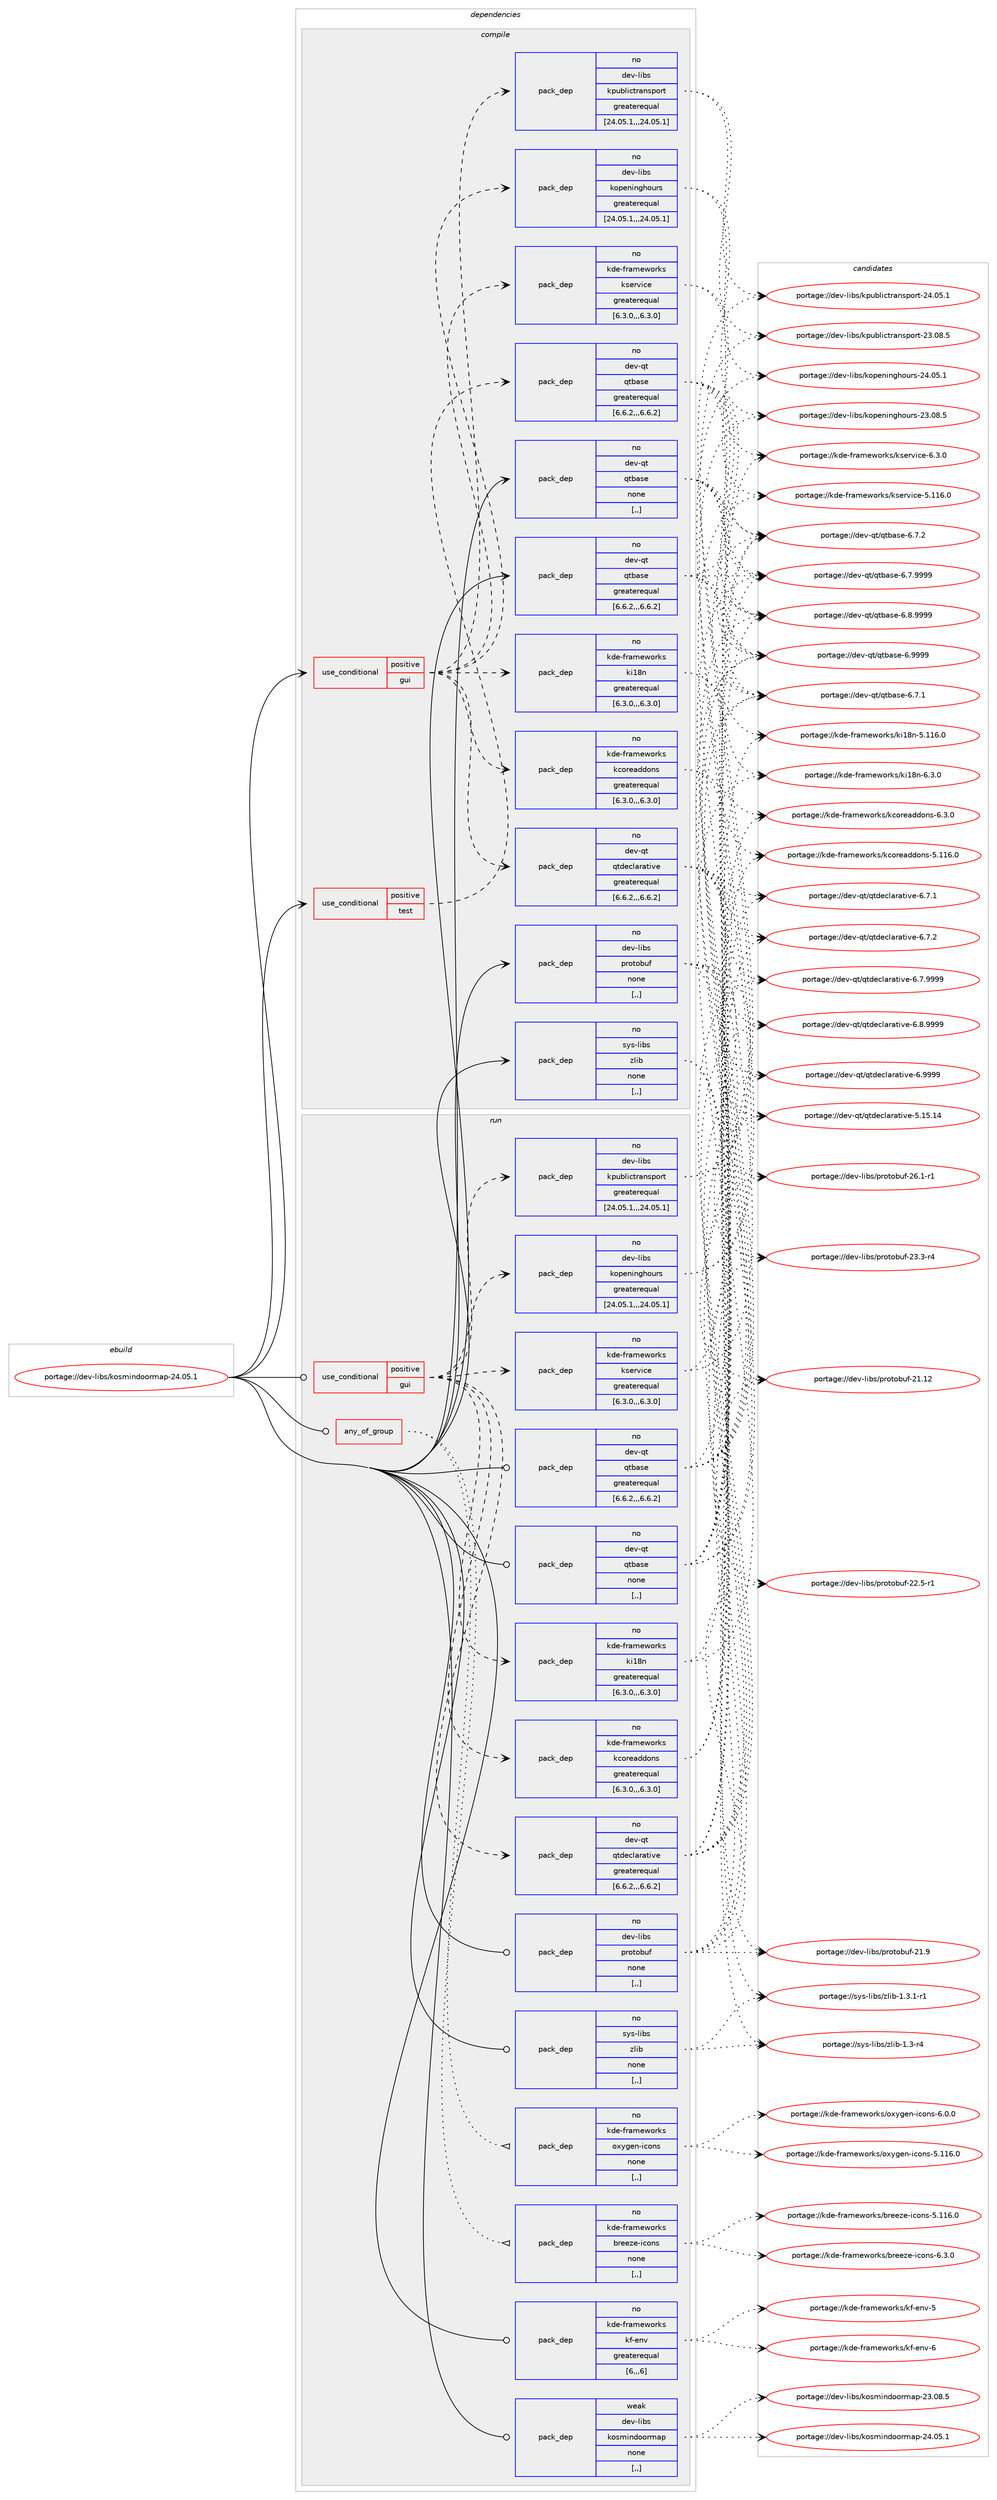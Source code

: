 digraph prolog {

# *************
# Graph options
# *************

newrank=true;
concentrate=true;
compound=true;
graph [rankdir=LR,fontname=Helvetica,fontsize=10,ranksep=1.5];#, ranksep=2.5, nodesep=0.2];
edge  [arrowhead=vee];
node  [fontname=Helvetica,fontsize=10];

# **********
# The ebuild
# **********

subgraph cluster_leftcol {
color=gray;
rank=same;
label=<<i>ebuild</i>>;
id [label="portage://dev-libs/kosmindoormap-24.05.1", color=red, width=4, href="../dev-libs/kosmindoormap-24.05.1.svg"];
}

# ****************
# The dependencies
# ****************

subgraph cluster_midcol {
color=gray;
label=<<i>dependencies</i>>;
subgraph cluster_compile {
fillcolor="#eeeeee";
style=filled;
label=<<i>compile</i>>;
subgraph cond25821 {
dependency106270 [label=<<TABLE BORDER="0" CELLBORDER="1" CELLSPACING="0" CELLPADDING="4"><TR><TD ROWSPAN="3" CELLPADDING="10">use_conditional</TD></TR><TR><TD>positive</TD></TR><TR><TD>gui</TD></TR></TABLE>>, shape=none, color=red];
subgraph pack79304 {
dependency106271 [label=<<TABLE BORDER="0" CELLBORDER="1" CELLSPACING="0" CELLPADDING="4" WIDTH="220"><TR><TD ROWSPAN="6" CELLPADDING="30">pack_dep</TD></TR><TR><TD WIDTH="110">no</TD></TR><TR><TD>dev-libs</TD></TR><TR><TD>kopeninghours</TD></TR><TR><TD>greaterequal</TD></TR><TR><TD>[24.05.1,,,24.05.1]</TD></TR></TABLE>>, shape=none, color=blue];
}
dependency106270:e -> dependency106271:w [weight=20,style="dashed",arrowhead="vee"];
subgraph pack79305 {
dependency106272 [label=<<TABLE BORDER="0" CELLBORDER="1" CELLSPACING="0" CELLPADDING="4" WIDTH="220"><TR><TD ROWSPAN="6" CELLPADDING="30">pack_dep</TD></TR><TR><TD WIDTH="110">no</TD></TR><TR><TD>dev-libs</TD></TR><TR><TD>kpublictransport</TD></TR><TR><TD>greaterequal</TD></TR><TR><TD>[24.05.1,,,24.05.1]</TD></TR></TABLE>>, shape=none, color=blue];
}
dependency106270:e -> dependency106272:w [weight=20,style="dashed",arrowhead="vee"];
subgraph pack79306 {
dependency106273 [label=<<TABLE BORDER="0" CELLBORDER="1" CELLSPACING="0" CELLPADDING="4" WIDTH="220"><TR><TD ROWSPAN="6" CELLPADDING="30">pack_dep</TD></TR><TR><TD WIDTH="110">no</TD></TR><TR><TD>dev-qt</TD></TR><TR><TD>qtdeclarative</TD></TR><TR><TD>greaterequal</TD></TR><TR><TD>[6.6.2,,,6.6.2]</TD></TR></TABLE>>, shape=none, color=blue];
}
dependency106270:e -> dependency106273:w [weight=20,style="dashed",arrowhead="vee"];
subgraph pack79307 {
dependency106274 [label=<<TABLE BORDER="0" CELLBORDER="1" CELLSPACING="0" CELLPADDING="4" WIDTH="220"><TR><TD ROWSPAN="6" CELLPADDING="30">pack_dep</TD></TR><TR><TD WIDTH="110">no</TD></TR><TR><TD>kde-frameworks</TD></TR><TR><TD>kcoreaddons</TD></TR><TR><TD>greaterequal</TD></TR><TR><TD>[6.3.0,,,6.3.0]</TD></TR></TABLE>>, shape=none, color=blue];
}
dependency106270:e -> dependency106274:w [weight=20,style="dashed",arrowhead="vee"];
subgraph pack79308 {
dependency106275 [label=<<TABLE BORDER="0" CELLBORDER="1" CELLSPACING="0" CELLPADDING="4" WIDTH="220"><TR><TD ROWSPAN="6" CELLPADDING="30">pack_dep</TD></TR><TR><TD WIDTH="110">no</TD></TR><TR><TD>kde-frameworks</TD></TR><TR><TD>ki18n</TD></TR><TR><TD>greaterequal</TD></TR><TR><TD>[6.3.0,,,6.3.0]</TD></TR></TABLE>>, shape=none, color=blue];
}
dependency106270:e -> dependency106275:w [weight=20,style="dashed",arrowhead="vee"];
subgraph pack79309 {
dependency106276 [label=<<TABLE BORDER="0" CELLBORDER="1" CELLSPACING="0" CELLPADDING="4" WIDTH="220"><TR><TD ROWSPAN="6" CELLPADDING="30">pack_dep</TD></TR><TR><TD WIDTH="110">no</TD></TR><TR><TD>kde-frameworks</TD></TR><TR><TD>kservice</TD></TR><TR><TD>greaterequal</TD></TR><TR><TD>[6.3.0,,,6.3.0]</TD></TR></TABLE>>, shape=none, color=blue];
}
dependency106270:e -> dependency106276:w [weight=20,style="dashed",arrowhead="vee"];
}
id:e -> dependency106270:w [weight=20,style="solid",arrowhead="vee"];
subgraph cond25822 {
dependency106277 [label=<<TABLE BORDER="0" CELLBORDER="1" CELLSPACING="0" CELLPADDING="4"><TR><TD ROWSPAN="3" CELLPADDING="10">use_conditional</TD></TR><TR><TD>positive</TD></TR><TR><TD>test</TD></TR></TABLE>>, shape=none, color=red];
subgraph pack79310 {
dependency106278 [label=<<TABLE BORDER="0" CELLBORDER="1" CELLSPACING="0" CELLPADDING="4" WIDTH="220"><TR><TD ROWSPAN="6" CELLPADDING="30">pack_dep</TD></TR><TR><TD WIDTH="110">no</TD></TR><TR><TD>dev-qt</TD></TR><TR><TD>qtbase</TD></TR><TR><TD>greaterequal</TD></TR><TR><TD>[6.6.2,,,6.6.2]</TD></TR></TABLE>>, shape=none, color=blue];
}
dependency106277:e -> dependency106278:w [weight=20,style="dashed",arrowhead="vee"];
}
id:e -> dependency106277:w [weight=20,style="solid",arrowhead="vee"];
subgraph pack79311 {
dependency106279 [label=<<TABLE BORDER="0" CELLBORDER="1" CELLSPACING="0" CELLPADDING="4" WIDTH="220"><TR><TD ROWSPAN="6" CELLPADDING="30">pack_dep</TD></TR><TR><TD WIDTH="110">no</TD></TR><TR><TD>dev-libs</TD></TR><TR><TD>protobuf</TD></TR><TR><TD>none</TD></TR><TR><TD>[,,]</TD></TR></TABLE>>, shape=none, color=blue];
}
id:e -> dependency106279:w [weight=20,style="solid",arrowhead="vee"];
subgraph pack79312 {
dependency106280 [label=<<TABLE BORDER="0" CELLBORDER="1" CELLSPACING="0" CELLPADDING="4" WIDTH="220"><TR><TD ROWSPAN="6" CELLPADDING="30">pack_dep</TD></TR><TR><TD WIDTH="110">no</TD></TR><TR><TD>dev-qt</TD></TR><TR><TD>qtbase</TD></TR><TR><TD>greaterequal</TD></TR><TR><TD>[6.6.2,,,6.6.2]</TD></TR></TABLE>>, shape=none, color=blue];
}
id:e -> dependency106280:w [weight=20,style="solid",arrowhead="vee"];
subgraph pack79313 {
dependency106281 [label=<<TABLE BORDER="0" CELLBORDER="1" CELLSPACING="0" CELLPADDING="4" WIDTH="220"><TR><TD ROWSPAN="6" CELLPADDING="30">pack_dep</TD></TR><TR><TD WIDTH="110">no</TD></TR><TR><TD>dev-qt</TD></TR><TR><TD>qtbase</TD></TR><TR><TD>none</TD></TR><TR><TD>[,,]</TD></TR></TABLE>>, shape=none, color=blue];
}
id:e -> dependency106281:w [weight=20,style="solid",arrowhead="vee"];
subgraph pack79314 {
dependency106282 [label=<<TABLE BORDER="0" CELLBORDER="1" CELLSPACING="0" CELLPADDING="4" WIDTH="220"><TR><TD ROWSPAN="6" CELLPADDING="30">pack_dep</TD></TR><TR><TD WIDTH="110">no</TD></TR><TR><TD>sys-libs</TD></TR><TR><TD>zlib</TD></TR><TR><TD>none</TD></TR><TR><TD>[,,]</TD></TR></TABLE>>, shape=none, color=blue];
}
id:e -> dependency106282:w [weight=20,style="solid",arrowhead="vee"];
}
subgraph cluster_compileandrun {
fillcolor="#eeeeee";
style=filled;
label=<<i>compile and run</i>>;
}
subgraph cluster_run {
fillcolor="#eeeeee";
style=filled;
label=<<i>run</i>>;
subgraph any1005 {
dependency106283 [label=<<TABLE BORDER="0" CELLBORDER="1" CELLSPACING="0" CELLPADDING="4"><TR><TD CELLPADDING="10">any_of_group</TD></TR></TABLE>>, shape=none, color=red];subgraph pack79315 {
dependency106284 [label=<<TABLE BORDER="0" CELLBORDER="1" CELLSPACING="0" CELLPADDING="4" WIDTH="220"><TR><TD ROWSPAN="6" CELLPADDING="30">pack_dep</TD></TR><TR><TD WIDTH="110">no</TD></TR><TR><TD>kde-frameworks</TD></TR><TR><TD>breeze-icons</TD></TR><TR><TD>none</TD></TR><TR><TD>[,,]</TD></TR></TABLE>>, shape=none, color=blue];
}
dependency106283:e -> dependency106284:w [weight=20,style="dotted",arrowhead="oinv"];
subgraph pack79316 {
dependency106285 [label=<<TABLE BORDER="0" CELLBORDER="1" CELLSPACING="0" CELLPADDING="4" WIDTH="220"><TR><TD ROWSPAN="6" CELLPADDING="30">pack_dep</TD></TR><TR><TD WIDTH="110">no</TD></TR><TR><TD>kde-frameworks</TD></TR><TR><TD>oxygen-icons</TD></TR><TR><TD>none</TD></TR><TR><TD>[,,]</TD></TR></TABLE>>, shape=none, color=blue];
}
dependency106283:e -> dependency106285:w [weight=20,style="dotted",arrowhead="oinv"];
}
id:e -> dependency106283:w [weight=20,style="solid",arrowhead="odot"];
subgraph cond25823 {
dependency106286 [label=<<TABLE BORDER="0" CELLBORDER="1" CELLSPACING="0" CELLPADDING="4"><TR><TD ROWSPAN="3" CELLPADDING="10">use_conditional</TD></TR><TR><TD>positive</TD></TR><TR><TD>gui</TD></TR></TABLE>>, shape=none, color=red];
subgraph pack79317 {
dependency106287 [label=<<TABLE BORDER="0" CELLBORDER="1" CELLSPACING="0" CELLPADDING="4" WIDTH="220"><TR><TD ROWSPAN="6" CELLPADDING="30">pack_dep</TD></TR><TR><TD WIDTH="110">no</TD></TR><TR><TD>dev-libs</TD></TR><TR><TD>kopeninghours</TD></TR><TR><TD>greaterequal</TD></TR><TR><TD>[24.05.1,,,24.05.1]</TD></TR></TABLE>>, shape=none, color=blue];
}
dependency106286:e -> dependency106287:w [weight=20,style="dashed",arrowhead="vee"];
subgraph pack79318 {
dependency106288 [label=<<TABLE BORDER="0" CELLBORDER="1" CELLSPACING="0" CELLPADDING="4" WIDTH="220"><TR><TD ROWSPAN="6" CELLPADDING="30">pack_dep</TD></TR><TR><TD WIDTH="110">no</TD></TR><TR><TD>dev-libs</TD></TR><TR><TD>kpublictransport</TD></TR><TR><TD>greaterequal</TD></TR><TR><TD>[24.05.1,,,24.05.1]</TD></TR></TABLE>>, shape=none, color=blue];
}
dependency106286:e -> dependency106288:w [weight=20,style="dashed",arrowhead="vee"];
subgraph pack79319 {
dependency106289 [label=<<TABLE BORDER="0" CELLBORDER="1" CELLSPACING="0" CELLPADDING="4" WIDTH="220"><TR><TD ROWSPAN="6" CELLPADDING="30">pack_dep</TD></TR><TR><TD WIDTH="110">no</TD></TR><TR><TD>dev-qt</TD></TR><TR><TD>qtdeclarative</TD></TR><TR><TD>greaterequal</TD></TR><TR><TD>[6.6.2,,,6.6.2]</TD></TR></TABLE>>, shape=none, color=blue];
}
dependency106286:e -> dependency106289:w [weight=20,style="dashed",arrowhead="vee"];
subgraph pack79320 {
dependency106290 [label=<<TABLE BORDER="0" CELLBORDER="1" CELLSPACING="0" CELLPADDING="4" WIDTH="220"><TR><TD ROWSPAN="6" CELLPADDING="30">pack_dep</TD></TR><TR><TD WIDTH="110">no</TD></TR><TR><TD>kde-frameworks</TD></TR><TR><TD>kcoreaddons</TD></TR><TR><TD>greaterequal</TD></TR><TR><TD>[6.3.0,,,6.3.0]</TD></TR></TABLE>>, shape=none, color=blue];
}
dependency106286:e -> dependency106290:w [weight=20,style="dashed",arrowhead="vee"];
subgraph pack79321 {
dependency106291 [label=<<TABLE BORDER="0" CELLBORDER="1" CELLSPACING="0" CELLPADDING="4" WIDTH="220"><TR><TD ROWSPAN="6" CELLPADDING="30">pack_dep</TD></TR><TR><TD WIDTH="110">no</TD></TR><TR><TD>kde-frameworks</TD></TR><TR><TD>ki18n</TD></TR><TR><TD>greaterequal</TD></TR><TR><TD>[6.3.0,,,6.3.0]</TD></TR></TABLE>>, shape=none, color=blue];
}
dependency106286:e -> dependency106291:w [weight=20,style="dashed",arrowhead="vee"];
subgraph pack79322 {
dependency106292 [label=<<TABLE BORDER="0" CELLBORDER="1" CELLSPACING="0" CELLPADDING="4" WIDTH="220"><TR><TD ROWSPAN="6" CELLPADDING="30">pack_dep</TD></TR><TR><TD WIDTH="110">no</TD></TR><TR><TD>kde-frameworks</TD></TR><TR><TD>kservice</TD></TR><TR><TD>greaterequal</TD></TR><TR><TD>[6.3.0,,,6.3.0]</TD></TR></TABLE>>, shape=none, color=blue];
}
dependency106286:e -> dependency106292:w [weight=20,style="dashed",arrowhead="vee"];
}
id:e -> dependency106286:w [weight=20,style="solid",arrowhead="odot"];
subgraph pack79323 {
dependency106293 [label=<<TABLE BORDER="0" CELLBORDER="1" CELLSPACING="0" CELLPADDING="4" WIDTH="220"><TR><TD ROWSPAN="6" CELLPADDING="30">pack_dep</TD></TR><TR><TD WIDTH="110">no</TD></TR><TR><TD>dev-libs</TD></TR><TR><TD>protobuf</TD></TR><TR><TD>none</TD></TR><TR><TD>[,,]</TD></TR></TABLE>>, shape=none, color=blue];
}
id:e -> dependency106293:w [weight=20,style="solid",arrowhead="odot"];
subgraph pack79324 {
dependency106294 [label=<<TABLE BORDER="0" CELLBORDER="1" CELLSPACING="0" CELLPADDING="4" WIDTH="220"><TR><TD ROWSPAN="6" CELLPADDING="30">pack_dep</TD></TR><TR><TD WIDTH="110">no</TD></TR><TR><TD>dev-qt</TD></TR><TR><TD>qtbase</TD></TR><TR><TD>greaterequal</TD></TR><TR><TD>[6.6.2,,,6.6.2]</TD></TR></TABLE>>, shape=none, color=blue];
}
id:e -> dependency106294:w [weight=20,style="solid",arrowhead="odot"];
subgraph pack79325 {
dependency106295 [label=<<TABLE BORDER="0" CELLBORDER="1" CELLSPACING="0" CELLPADDING="4" WIDTH="220"><TR><TD ROWSPAN="6" CELLPADDING="30">pack_dep</TD></TR><TR><TD WIDTH="110">no</TD></TR><TR><TD>dev-qt</TD></TR><TR><TD>qtbase</TD></TR><TR><TD>none</TD></TR><TR><TD>[,,]</TD></TR></TABLE>>, shape=none, color=blue];
}
id:e -> dependency106295:w [weight=20,style="solid",arrowhead="odot"];
subgraph pack79326 {
dependency106296 [label=<<TABLE BORDER="0" CELLBORDER="1" CELLSPACING="0" CELLPADDING="4" WIDTH="220"><TR><TD ROWSPAN="6" CELLPADDING="30">pack_dep</TD></TR><TR><TD WIDTH="110">no</TD></TR><TR><TD>kde-frameworks</TD></TR><TR><TD>kf-env</TD></TR><TR><TD>greaterequal</TD></TR><TR><TD>[6,,,6]</TD></TR></TABLE>>, shape=none, color=blue];
}
id:e -> dependency106296:w [weight=20,style="solid",arrowhead="odot"];
subgraph pack79327 {
dependency106297 [label=<<TABLE BORDER="0" CELLBORDER="1" CELLSPACING="0" CELLPADDING="4" WIDTH="220"><TR><TD ROWSPAN="6" CELLPADDING="30">pack_dep</TD></TR><TR><TD WIDTH="110">no</TD></TR><TR><TD>sys-libs</TD></TR><TR><TD>zlib</TD></TR><TR><TD>none</TD></TR><TR><TD>[,,]</TD></TR></TABLE>>, shape=none, color=blue];
}
id:e -> dependency106297:w [weight=20,style="solid",arrowhead="odot"];
subgraph pack79328 {
dependency106298 [label=<<TABLE BORDER="0" CELLBORDER="1" CELLSPACING="0" CELLPADDING="4" WIDTH="220"><TR><TD ROWSPAN="6" CELLPADDING="30">pack_dep</TD></TR><TR><TD WIDTH="110">weak</TD></TR><TR><TD>dev-libs</TD></TR><TR><TD>kosmindoormap</TD></TR><TR><TD>none</TD></TR><TR><TD>[,,]</TD></TR></TABLE>>, shape=none, color=blue];
}
id:e -> dependency106298:w [weight=20,style="solid",arrowhead="odot"];
}
}

# **************
# The candidates
# **************

subgraph cluster_choices {
rank=same;
color=gray;
label=<<i>candidates</i>>;

subgraph choice79304 {
color=black;
nodesep=1;
choice1001011184510810598115471071111121011101051101031041111171141154550514648564653 [label="portage://dev-libs/kopeninghours-23.08.5", color=red, width=4,href="../dev-libs/kopeninghours-23.08.5.svg"];
choice1001011184510810598115471071111121011101051101031041111171141154550524648534649 [label="portage://dev-libs/kopeninghours-24.05.1", color=red, width=4,href="../dev-libs/kopeninghours-24.05.1.svg"];
dependency106271:e -> choice1001011184510810598115471071111121011101051101031041111171141154550514648564653:w [style=dotted,weight="100"];
dependency106271:e -> choice1001011184510810598115471071111121011101051101031041111171141154550524648534649:w [style=dotted,weight="100"];
}
subgraph choice79305 {
color=black;
nodesep=1;
choice1001011184510810598115471071121179810810599116114971101151121111141164550514648564653 [label="portage://dev-libs/kpublictransport-23.08.5", color=red, width=4,href="../dev-libs/kpublictransport-23.08.5.svg"];
choice1001011184510810598115471071121179810810599116114971101151121111141164550524648534649 [label="portage://dev-libs/kpublictransport-24.05.1", color=red, width=4,href="../dev-libs/kpublictransport-24.05.1.svg"];
dependency106272:e -> choice1001011184510810598115471071121179810810599116114971101151121111141164550514648564653:w [style=dotted,weight="100"];
dependency106272:e -> choice1001011184510810598115471071121179810810599116114971101151121111141164550524648534649:w [style=dotted,weight="100"];
}
subgraph choice79306 {
color=black;
nodesep=1;
choice10010111845113116471131161001019910897114971161051181014553464953464952 [label="portage://dev-qt/qtdeclarative-5.15.14", color=red, width=4,href="../dev-qt/qtdeclarative-5.15.14.svg"];
choice1001011184511311647113116100101991089711497116105118101455446554649 [label="portage://dev-qt/qtdeclarative-6.7.1", color=red, width=4,href="../dev-qt/qtdeclarative-6.7.1.svg"];
choice1001011184511311647113116100101991089711497116105118101455446554650 [label="portage://dev-qt/qtdeclarative-6.7.2", color=red, width=4,href="../dev-qt/qtdeclarative-6.7.2.svg"];
choice1001011184511311647113116100101991089711497116105118101455446554657575757 [label="portage://dev-qt/qtdeclarative-6.7.9999", color=red, width=4,href="../dev-qt/qtdeclarative-6.7.9999.svg"];
choice1001011184511311647113116100101991089711497116105118101455446564657575757 [label="portage://dev-qt/qtdeclarative-6.8.9999", color=red, width=4,href="../dev-qt/qtdeclarative-6.8.9999.svg"];
choice100101118451131164711311610010199108971149711610511810145544657575757 [label="portage://dev-qt/qtdeclarative-6.9999", color=red, width=4,href="../dev-qt/qtdeclarative-6.9999.svg"];
dependency106273:e -> choice10010111845113116471131161001019910897114971161051181014553464953464952:w [style=dotted,weight="100"];
dependency106273:e -> choice1001011184511311647113116100101991089711497116105118101455446554649:w [style=dotted,weight="100"];
dependency106273:e -> choice1001011184511311647113116100101991089711497116105118101455446554650:w [style=dotted,weight="100"];
dependency106273:e -> choice1001011184511311647113116100101991089711497116105118101455446554657575757:w [style=dotted,weight="100"];
dependency106273:e -> choice1001011184511311647113116100101991089711497116105118101455446564657575757:w [style=dotted,weight="100"];
dependency106273:e -> choice100101118451131164711311610010199108971149711610511810145544657575757:w [style=dotted,weight="100"];
}
subgraph choice79307 {
color=black;
nodesep=1;
choice10710010145102114971091011191111141071154710799111114101971001001111101154553464949544648 [label="portage://kde-frameworks/kcoreaddons-5.116.0", color=red, width=4,href="../kde-frameworks/kcoreaddons-5.116.0.svg"];
choice1071001014510211497109101119111114107115471079911111410197100100111110115455446514648 [label="portage://kde-frameworks/kcoreaddons-6.3.0", color=red, width=4,href="../kde-frameworks/kcoreaddons-6.3.0.svg"];
dependency106274:e -> choice10710010145102114971091011191111141071154710799111114101971001001111101154553464949544648:w [style=dotted,weight="100"];
dependency106274:e -> choice1071001014510211497109101119111114107115471079911111410197100100111110115455446514648:w [style=dotted,weight="100"];
}
subgraph choice79308 {
color=black;
nodesep=1;
choice10710010145102114971091011191111141071154710710549561104553464949544648 [label="portage://kde-frameworks/ki18n-5.116.0", color=red, width=4,href="../kde-frameworks/ki18n-5.116.0.svg"];
choice1071001014510211497109101119111114107115471071054956110455446514648 [label="portage://kde-frameworks/ki18n-6.3.0", color=red, width=4,href="../kde-frameworks/ki18n-6.3.0.svg"];
dependency106275:e -> choice10710010145102114971091011191111141071154710710549561104553464949544648:w [style=dotted,weight="100"];
dependency106275:e -> choice1071001014510211497109101119111114107115471071054956110455446514648:w [style=dotted,weight="100"];
}
subgraph choice79309 {
color=black;
nodesep=1;
choice107100101451021149710910111911111410711547107115101114118105991014553464949544648 [label="portage://kde-frameworks/kservice-5.116.0", color=red, width=4,href="../kde-frameworks/kservice-5.116.0.svg"];
choice10710010145102114971091011191111141071154710711510111411810599101455446514648 [label="portage://kde-frameworks/kservice-6.3.0", color=red, width=4,href="../kde-frameworks/kservice-6.3.0.svg"];
dependency106276:e -> choice107100101451021149710910111911111410711547107115101114118105991014553464949544648:w [style=dotted,weight="100"];
dependency106276:e -> choice10710010145102114971091011191111141071154710711510111411810599101455446514648:w [style=dotted,weight="100"];
}
subgraph choice79310 {
color=black;
nodesep=1;
choice10010111845113116471131169897115101455446554649 [label="portage://dev-qt/qtbase-6.7.1", color=red, width=4,href="../dev-qt/qtbase-6.7.1.svg"];
choice10010111845113116471131169897115101455446554650 [label="portage://dev-qt/qtbase-6.7.2", color=red, width=4,href="../dev-qt/qtbase-6.7.2.svg"];
choice10010111845113116471131169897115101455446554657575757 [label="portage://dev-qt/qtbase-6.7.9999", color=red, width=4,href="../dev-qt/qtbase-6.7.9999.svg"];
choice10010111845113116471131169897115101455446564657575757 [label="portage://dev-qt/qtbase-6.8.9999", color=red, width=4,href="../dev-qt/qtbase-6.8.9999.svg"];
choice1001011184511311647113116989711510145544657575757 [label="portage://dev-qt/qtbase-6.9999", color=red, width=4,href="../dev-qt/qtbase-6.9999.svg"];
dependency106278:e -> choice10010111845113116471131169897115101455446554649:w [style=dotted,weight="100"];
dependency106278:e -> choice10010111845113116471131169897115101455446554650:w [style=dotted,weight="100"];
dependency106278:e -> choice10010111845113116471131169897115101455446554657575757:w [style=dotted,weight="100"];
dependency106278:e -> choice10010111845113116471131169897115101455446564657575757:w [style=dotted,weight="100"];
dependency106278:e -> choice1001011184511311647113116989711510145544657575757:w [style=dotted,weight="100"];
}
subgraph choice79311 {
color=black;
nodesep=1;
choice10010111845108105981154711211411111611198117102455049464950 [label="portage://dev-libs/protobuf-21.12", color=red, width=4,href="../dev-libs/protobuf-21.12.svg"];
choice100101118451081059811547112114111116111981171024550494657 [label="portage://dev-libs/protobuf-21.9", color=red, width=4,href="../dev-libs/protobuf-21.9.svg"];
choice1001011184510810598115471121141111161119811710245505046534511449 [label="portage://dev-libs/protobuf-22.5-r1", color=red, width=4,href="../dev-libs/protobuf-22.5-r1.svg"];
choice1001011184510810598115471121141111161119811710245505146514511452 [label="portage://dev-libs/protobuf-23.3-r4", color=red, width=4,href="../dev-libs/protobuf-23.3-r4.svg"];
choice1001011184510810598115471121141111161119811710245505446494511449 [label="portage://dev-libs/protobuf-26.1-r1", color=red, width=4,href="../dev-libs/protobuf-26.1-r1.svg"];
dependency106279:e -> choice10010111845108105981154711211411111611198117102455049464950:w [style=dotted,weight="100"];
dependency106279:e -> choice100101118451081059811547112114111116111981171024550494657:w [style=dotted,weight="100"];
dependency106279:e -> choice1001011184510810598115471121141111161119811710245505046534511449:w [style=dotted,weight="100"];
dependency106279:e -> choice1001011184510810598115471121141111161119811710245505146514511452:w [style=dotted,weight="100"];
dependency106279:e -> choice1001011184510810598115471121141111161119811710245505446494511449:w [style=dotted,weight="100"];
}
subgraph choice79312 {
color=black;
nodesep=1;
choice10010111845113116471131169897115101455446554649 [label="portage://dev-qt/qtbase-6.7.1", color=red, width=4,href="../dev-qt/qtbase-6.7.1.svg"];
choice10010111845113116471131169897115101455446554650 [label="portage://dev-qt/qtbase-6.7.2", color=red, width=4,href="../dev-qt/qtbase-6.7.2.svg"];
choice10010111845113116471131169897115101455446554657575757 [label="portage://dev-qt/qtbase-6.7.9999", color=red, width=4,href="../dev-qt/qtbase-6.7.9999.svg"];
choice10010111845113116471131169897115101455446564657575757 [label="portage://dev-qt/qtbase-6.8.9999", color=red, width=4,href="../dev-qt/qtbase-6.8.9999.svg"];
choice1001011184511311647113116989711510145544657575757 [label="portage://dev-qt/qtbase-6.9999", color=red, width=4,href="../dev-qt/qtbase-6.9999.svg"];
dependency106280:e -> choice10010111845113116471131169897115101455446554649:w [style=dotted,weight="100"];
dependency106280:e -> choice10010111845113116471131169897115101455446554650:w [style=dotted,weight="100"];
dependency106280:e -> choice10010111845113116471131169897115101455446554657575757:w [style=dotted,weight="100"];
dependency106280:e -> choice10010111845113116471131169897115101455446564657575757:w [style=dotted,weight="100"];
dependency106280:e -> choice1001011184511311647113116989711510145544657575757:w [style=dotted,weight="100"];
}
subgraph choice79313 {
color=black;
nodesep=1;
choice10010111845113116471131169897115101455446554649 [label="portage://dev-qt/qtbase-6.7.1", color=red, width=4,href="../dev-qt/qtbase-6.7.1.svg"];
choice10010111845113116471131169897115101455446554650 [label="portage://dev-qt/qtbase-6.7.2", color=red, width=4,href="../dev-qt/qtbase-6.7.2.svg"];
choice10010111845113116471131169897115101455446554657575757 [label="portage://dev-qt/qtbase-6.7.9999", color=red, width=4,href="../dev-qt/qtbase-6.7.9999.svg"];
choice10010111845113116471131169897115101455446564657575757 [label="portage://dev-qt/qtbase-6.8.9999", color=red, width=4,href="../dev-qt/qtbase-6.8.9999.svg"];
choice1001011184511311647113116989711510145544657575757 [label="portage://dev-qt/qtbase-6.9999", color=red, width=4,href="../dev-qt/qtbase-6.9999.svg"];
dependency106281:e -> choice10010111845113116471131169897115101455446554649:w [style=dotted,weight="100"];
dependency106281:e -> choice10010111845113116471131169897115101455446554650:w [style=dotted,weight="100"];
dependency106281:e -> choice10010111845113116471131169897115101455446554657575757:w [style=dotted,weight="100"];
dependency106281:e -> choice10010111845113116471131169897115101455446564657575757:w [style=dotted,weight="100"];
dependency106281:e -> choice1001011184511311647113116989711510145544657575757:w [style=dotted,weight="100"];
}
subgraph choice79314 {
color=black;
nodesep=1;
choice11512111545108105981154712210810598454946514511452 [label="portage://sys-libs/zlib-1.3-r4", color=red, width=4,href="../sys-libs/zlib-1.3-r4.svg"];
choice115121115451081059811547122108105984549465146494511449 [label="portage://sys-libs/zlib-1.3.1-r1", color=red, width=4,href="../sys-libs/zlib-1.3.1-r1.svg"];
dependency106282:e -> choice11512111545108105981154712210810598454946514511452:w [style=dotted,weight="100"];
dependency106282:e -> choice115121115451081059811547122108105984549465146494511449:w [style=dotted,weight="100"];
}
subgraph choice79315 {
color=black;
nodesep=1;
choice1071001014510211497109101119111114107115479811410110112210145105991111101154553464949544648 [label="portage://kde-frameworks/breeze-icons-5.116.0", color=red, width=4,href="../kde-frameworks/breeze-icons-5.116.0.svg"];
choice107100101451021149710910111911111410711547981141011011221014510599111110115455446514648 [label="portage://kde-frameworks/breeze-icons-6.3.0", color=red, width=4,href="../kde-frameworks/breeze-icons-6.3.0.svg"];
dependency106284:e -> choice1071001014510211497109101119111114107115479811410110112210145105991111101154553464949544648:w [style=dotted,weight="100"];
dependency106284:e -> choice107100101451021149710910111911111410711547981141011011221014510599111110115455446514648:w [style=dotted,weight="100"];
}
subgraph choice79316 {
color=black;
nodesep=1;
choice10710010145102114971091011191111141071154711112012110310111045105991111101154553464949544648 [label="portage://kde-frameworks/oxygen-icons-5.116.0", color=red, width=4,href="../kde-frameworks/oxygen-icons-5.116.0.svg"];
choice1071001014510211497109101119111114107115471111201211031011104510599111110115455446484648 [label="portage://kde-frameworks/oxygen-icons-6.0.0", color=red, width=4,href="../kde-frameworks/oxygen-icons-6.0.0.svg"];
dependency106285:e -> choice10710010145102114971091011191111141071154711112012110310111045105991111101154553464949544648:w [style=dotted,weight="100"];
dependency106285:e -> choice1071001014510211497109101119111114107115471111201211031011104510599111110115455446484648:w [style=dotted,weight="100"];
}
subgraph choice79317 {
color=black;
nodesep=1;
choice1001011184510810598115471071111121011101051101031041111171141154550514648564653 [label="portage://dev-libs/kopeninghours-23.08.5", color=red, width=4,href="../dev-libs/kopeninghours-23.08.5.svg"];
choice1001011184510810598115471071111121011101051101031041111171141154550524648534649 [label="portage://dev-libs/kopeninghours-24.05.1", color=red, width=4,href="../dev-libs/kopeninghours-24.05.1.svg"];
dependency106287:e -> choice1001011184510810598115471071111121011101051101031041111171141154550514648564653:w [style=dotted,weight="100"];
dependency106287:e -> choice1001011184510810598115471071111121011101051101031041111171141154550524648534649:w [style=dotted,weight="100"];
}
subgraph choice79318 {
color=black;
nodesep=1;
choice1001011184510810598115471071121179810810599116114971101151121111141164550514648564653 [label="portage://dev-libs/kpublictransport-23.08.5", color=red, width=4,href="../dev-libs/kpublictransport-23.08.5.svg"];
choice1001011184510810598115471071121179810810599116114971101151121111141164550524648534649 [label="portage://dev-libs/kpublictransport-24.05.1", color=red, width=4,href="../dev-libs/kpublictransport-24.05.1.svg"];
dependency106288:e -> choice1001011184510810598115471071121179810810599116114971101151121111141164550514648564653:w [style=dotted,weight="100"];
dependency106288:e -> choice1001011184510810598115471071121179810810599116114971101151121111141164550524648534649:w [style=dotted,weight="100"];
}
subgraph choice79319 {
color=black;
nodesep=1;
choice10010111845113116471131161001019910897114971161051181014553464953464952 [label="portage://dev-qt/qtdeclarative-5.15.14", color=red, width=4,href="../dev-qt/qtdeclarative-5.15.14.svg"];
choice1001011184511311647113116100101991089711497116105118101455446554649 [label="portage://dev-qt/qtdeclarative-6.7.1", color=red, width=4,href="../dev-qt/qtdeclarative-6.7.1.svg"];
choice1001011184511311647113116100101991089711497116105118101455446554650 [label="portage://dev-qt/qtdeclarative-6.7.2", color=red, width=4,href="../dev-qt/qtdeclarative-6.7.2.svg"];
choice1001011184511311647113116100101991089711497116105118101455446554657575757 [label="portage://dev-qt/qtdeclarative-6.7.9999", color=red, width=4,href="../dev-qt/qtdeclarative-6.7.9999.svg"];
choice1001011184511311647113116100101991089711497116105118101455446564657575757 [label="portage://dev-qt/qtdeclarative-6.8.9999", color=red, width=4,href="../dev-qt/qtdeclarative-6.8.9999.svg"];
choice100101118451131164711311610010199108971149711610511810145544657575757 [label="portage://dev-qt/qtdeclarative-6.9999", color=red, width=4,href="../dev-qt/qtdeclarative-6.9999.svg"];
dependency106289:e -> choice10010111845113116471131161001019910897114971161051181014553464953464952:w [style=dotted,weight="100"];
dependency106289:e -> choice1001011184511311647113116100101991089711497116105118101455446554649:w [style=dotted,weight="100"];
dependency106289:e -> choice1001011184511311647113116100101991089711497116105118101455446554650:w [style=dotted,weight="100"];
dependency106289:e -> choice1001011184511311647113116100101991089711497116105118101455446554657575757:w [style=dotted,weight="100"];
dependency106289:e -> choice1001011184511311647113116100101991089711497116105118101455446564657575757:w [style=dotted,weight="100"];
dependency106289:e -> choice100101118451131164711311610010199108971149711610511810145544657575757:w [style=dotted,weight="100"];
}
subgraph choice79320 {
color=black;
nodesep=1;
choice10710010145102114971091011191111141071154710799111114101971001001111101154553464949544648 [label="portage://kde-frameworks/kcoreaddons-5.116.0", color=red, width=4,href="../kde-frameworks/kcoreaddons-5.116.0.svg"];
choice1071001014510211497109101119111114107115471079911111410197100100111110115455446514648 [label="portage://kde-frameworks/kcoreaddons-6.3.0", color=red, width=4,href="../kde-frameworks/kcoreaddons-6.3.0.svg"];
dependency106290:e -> choice10710010145102114971091011191111141071154710799111114101971001001111101154553464949544648:w [style=dotted,weight="100"];
dependency106290:e -> choice1071001014510211497109101119111114107115471079911111410197100100111110115455446514648:w [style=dotted,weight="100"];
}
subgraph choice79321 {
color=black;
nodesep=1;
choice10710010145102114971091011191111141071154710710549561104553464949544648 [label="portage://kde-frameworks/ki18n-5.116.0", color=red, width=4,href="../kde-frameworks/ki18n-5.116.0.svg"];
choice1071001014510211497109101119111114107115471071054956110455446514648 [label="portage://kde-frameworks/ki18n-6.3.0", color=red, width=4,href="../kde-frameworks/ki18n-6.3.0.svg"];
dependency106291:e -> choice10710010145102114971091011191111141071154710710549561104553464949544648:w [style=dotted,weight="100"];
dependency106291:e -> choice1071001014510211497109101119111114107115471071054956110455446514648:w [style=dotted,weight="100"];
}
subgraph choice79322 {
color=black;
nodesep=1;
choice107100101451021149710910111911111410711547107115101114118105991014553464949544648 [label="portage://kde-frameworks/kservice-5.116.0", color=red, width=4,href="../kde-frameworks/kservice-5.116.0.svg"];
choice10710010145102114971091011191111141071154710711510111411810599101455446514648 [label="portage://kde-frameworks/kservice-6.3.0", color=red, width=4,href="../kde-frameworks/kservice-6.3.0.svg"];
dependency106292:e -> choice107100101451021149710910111911111410711547107115101114118105991014553464949544648:w [style=dotted,weight="100"];
dependency106292:e -> choice10710010145102114971091011191111141071154710711510111411810599101455446514648:w [style=dotted,weight="100"];
}
subgraph choice79323 {
color=black;
nodesep=1;
choice10010111845108105981154711211411111611198117102455049464950 [label="portage://dev-libs/protobuf-21.12", color=red, width=4,href="../dev-libs/protobuf-21.12.svg"];
choice100101118451081059811547112114111116111981171024550494657 [label="portage://dev-libs/protobuf-21.9", color=red, width=4,href="../dev-libs/protobuf-21.9.svg"];
choice1001011184510810598115471121141111161119811710245505046534511449 [label="portage://dev-libs/protobuf-22.5-r1", color=red, width=4,href="../dev-libs/protobuf-22.5-r1.svg"];
choice1001011184510810598115471121141111161119811710245505146514511452 [label="portage://dev-libs/protobuf-23.3-r4", color=red, width=4,href="../dev-libs/protobuf-23.3-r4.svg"];
choice1001011184510810598115471121141111161119811710245505446494511449 [label="portage://dev-libs/protobuf-26.1-r1", color=red, width=4,href="../dev-libs/protobuf-26.1-r1.svg"];
dependency106293:e -> choice10010111845108105981154711211411111611198117102455049464950:w [style=dotted,weight="100"];
dependency106293:e -> choice100101118451081059811547112114111116111981171024550494657:w [style=dotted,weight="100"];
dependency106293:e -> choice1001011184510810598115471121141111161119811710245505046534511449:w [style=dotted,weight="100"];
dependency106293:e -> choice1001011184510810598115471121141111161119811710245505146514511452:w [style=dotted,weight="100"];
dependency106293:e -> choice1001011184510810598115471121141111161119811710245505446494511449:w [style=dotted,weight="100"];
}
subgraph choice79324 {
color=black;
nodesep=1;
choice10010111845113116471131169897115101455446554649 [label="portage://dev-qt/qtbase-6.7.1", color=red, width=4,href="../dev-qt/qtbase-6.7.1.svg"];
choice10010111845113116471131169897115101455446554650 [label="portage://dev-qt/qtbase-6.7.2", color=red, width=4,href="../dev-qt/qtbase-6.7.2.svg"];
choice10010111845113116471131169897115101455446554657575757 [label="portage://dev-qt/qtbase-6.7.9999", color=red, width=4,href="../dev-qt/qtbase-6.7.9999.svg"];
choice10010111845113116471131169897115101455446564657575757 [label="portage://dev-qt/qtbase-6.8.9999", color=red, width=4,href="../dev-qt/qtbase-6.8.9999.svg"];
choice1001011184511311647113116989711510145544657575757 [label="portage://dev-qt/qtbase-6.9999", color=red, width=4,href="../dev-qt/qtbase-6.9999.svg"];
dependency106294:e -> choice10010111845113116471131169897115101455446554649:w [style=dotted,weight="100"];
dependency106294:e -> choice10010111845113116471131169897115101455446554650:w [style=dotted,weight="100"];
dependency106294:e -> choice10010111845113116471131169897115101455446554657575757:w [style=dotted,weight="100"];
dependency106294:e -> choice10010111845113116471131169897115101455446564657575757:w [style=dotted,weight="100"];
dependency106294:e -> choice1001011184511311647113116989711510145544657575757:w [style=dotted,weight="100"];
}
subgraph choice79325 {
color=black;
nodesep=1;
choice10010111845113116471131169897115101455446554649 [label="portage://dev-qt/qtbase-6.7.1", color=red, width=4,href="../dev-qt/qtbase-6.7.1.svg"];
choice10010111845113116471131169897115101455446554650 [label="portage://dev-qt/qtbase-6.7.2", color=red, width=4,href="../dev-qt/qtbase-6.7.2.svg"];
choice10010111845113116471131169897115101455446554657575757 [label="portage://dev-qt/qtbase-6.7.9999", color=red, width=4,href="../dev-qt/qtbase-6.7.9999.svg"];
choice10010111845113116471131169897115101455446564657575757 [label="portage://dev-qt/qtbase-6.8.9999", color=red, width=4,href="../dev-qt/qtbase-6.8.9999.svg"];
choice1001011184511311647113116989711510145544657575757 [label="portage://dev-qt/qtbase-6.9999", color=red, width=4,href="../dev-qt/qtbase-6.9999.svg"];
dependency106295:e -> choice10010111845113116471131169897115101455446554649:w [style=dotted,weight="100"];
dependency106295:e -> choice10010111845113116471131169897115101455446554650:w [style=dotted,weight="100"];
dependency106295:e -> choice10010111845113116471131169897115101455446554657575757:w [style=dotted,weight="100"];
dependency106295:e -> choice10010111845113116471131169897115101455446564657575757:w [style=dotted,weight="100"];
dependency106295:e -> choice1001011184511311647113116989711510145544657575757:w [style=dotted,weight="100"];
}
subgraph choice79326 {
color=black;
nodesep=1;
choice107100101451021149710910111911111410711547107102451011101184553 [label="portage://kde-frameworks/kf-env-5", color=red, width=4,href="../kde-frameworks/kf-env-5.svg"];
choice107100101451021149710910111911111410711547107102451011101184554 [label="portage://kde-frameworks/kf-env-6", color=red, width=4,href="../kde-frameworks/kf-env-6.svg"];
dependency106296:e -> choice107100101451021149710910111911111410711547107102451011101184553:w [style=dotted,weight="100"];
dependency106296:e -> choice107100101451021149710910111911111410711547107102451011101184554:w [style=dotted,weight="100"];
}
subgraph choice79327 {
color=black;
nodesep=1;
choice11512111545108105981154712210810598454946514511452 [label="portage://sys-libs/zlib-1.3-r4", color=red, width=4,href="../sys-libs/zlib-1.3-r4.svg"];
choice115121115451081059811547122108105984549465146494511449 [label="portage://sys-libs/zlib-1.3.1-r1", color=red, width=4,href="../sys-libs/zlib-1.3.1-r1.svg"];
dependency106297:e -> choice11512111545108105981154712210810598454946514511452:w [style=dotted,weight="100"];
dependency106297:e -> choice115121115451081059811547122108105984549465146494511449:w [style=dotted,weight="100"];
}
subgraph choice79328 {
color=black;
nodesep=1;
choice100101118451081059811547107111115109105110100111111114109971124550514648564653 [label="portage://dev-libs/kosmindoormap-23.08.5", color=red, width=4,href="../dev-libs/kosmindoormap-23.08.5.svg"];
choice100101118451081059811547107111115109105110100111111114109971124550524648534649 [label="portage://dev-libs/kosmindoormap-24.05.1", color=red, width=4,href="../dev-libs/kosmindoormap-24.05.1.svg"];
dependency106298:e -> choice100101118451081059811547107111115109105110100111111114109971124550514648564653:w [style=dotted,weight="100"];
dependency106298:e -> choice100101118451081059811547107111115109105110100111111114109971124550524648534649:w [style=dotted,weight="100"];
}
}

}
